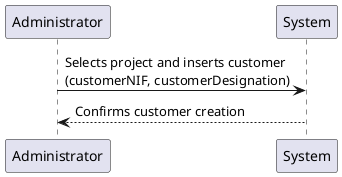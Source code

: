 @startuml

Administrator -> System: Selects project and inserts customer\n(customerNIF, customerDesignation)
Administrator <-- System: Confirms customer creation

@enduml